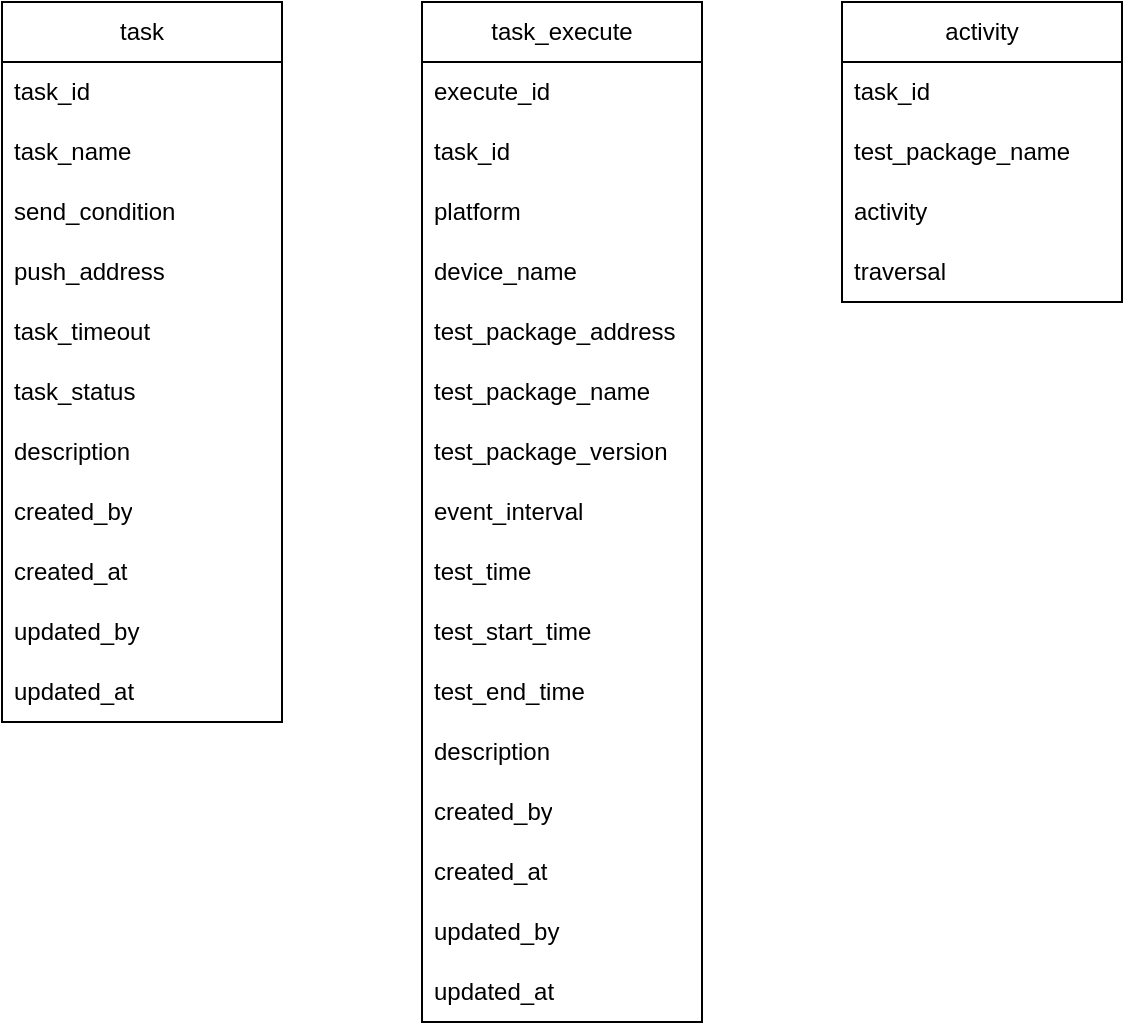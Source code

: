 <mxfile version="23.0.2" type="github">
  <diagram id="C5RBs43oDa-KdzZeNtuy" name="Page-1">
    <mxGraphModel dx="1149" dy="731" grid="1" gridSize="10" guides="1" tooltips="1" connect="1" arrows="1" fold="1" page="1" pageScale="1" pageWidth="827" pageHeight="1169" math="0" shadow="0">
      <root>
        <mxCell id="WIyWlLk6GJQsqaUBKTNV-0" />
        <mxCell id="WIyWlLk6GJQsqaUBKTNV-1" parent="WIyWlLk6GJQsqaUBKTNV-0" />
        <mxCell id="nkasHq6hxRsklV4M38Bh-0" value="task" style="swimlane;fontStyle=0;childLayout=stackLayout;horizontal=1;startSize=30;horizontalStack=0;resizeParent=1;resizeParentMax=0;resizeLast=0;collapsible=1;marginBottom=0;whiteSpace=wrap;html=1;" vertex="1" parent="WIyWlLk6GJQsqaUBKTNV-1">
          <mxGeometry x="90" y="90" width="140" height="360" as="geometry" />
        </mxCell>
        <mxCell id="nkasHq6hxRsklV4M38Bh-1" value="task_id" style="text;strokeColor=none;fillColor=none;align=left;verticalAlign=middle;spacingLeft=4;spacingRight=4;overflow=hidden;points=[[0,0.5],[1,0.5]];portConstraint=eastwest;rotatable=0;whiteSpace=wrap;html=1;" vertex="1" parent="nkasHq6hxRsklV4M38Bh-0">
          <mxGeometry y="30" width="140" height="30" as="geometry" />
        </mxCell>
        <mxCell id="nkasHq6hxRsklV4M38Bh-2" value="task_name" style="text;strokeColor=none;fillColor=none;align=left;verticalAlign=middle;spacingLeft=4;spacingRight=4;overflow=hidden;points=[[0,0.5],[1,0.5]];portConstraint=eastwest;rotatable=0;whiteSpace=wrap;html=1;" vertex="1" parent="nkasHq6hxRsklV4M38Bh-0">
          <mxGeometry y="60" width="140" height="30" as="geometry" />
        </mxCell>
        <mxCell id="nkasHq6hxRsklV4M38Bh-10" value="send_condition" style="text;strokeColor=none;fillColor=none;align=left;verticalAlign=middle;spacingLeft=4;spacingRight=4;overflow=hidden;points=[[0,0.5],[1,0.5]];portConstraint=eastwest;rotatable=0;whiteSpace=wrap;html=1;" vertex="1" parent="nkasHq6hxRsklV4M38Bh-0">
          <mxGeometry y="90" width="140" height="30" as="geometry" />
        </mxCell>
        <mxCell id="nkasHq6hxRsklV4M38Bh-11" value="push_address" style="text;strokeColor=none;fillColor=none;align=left;verticalAlign=middle;spacingLeft=4;spacingRight=4;overflow=hidden;points=[[0,0.5],[1,0.5]];portConstraint=eastwest;rotatable=0;whiteSpace=wrap;html=1;" vertex="1" parent="nkasHq6hxRsklV4M38Bh-0">
          <mxGeometry y="120" width="140" height="30" as="geometry" />
        </mxCell>
        <mxCell id="nkasHq6hxRsklV4M38Bh-12" value="task_timeout" style="text;strokeColor=none;fillColor=none;align=left;verticalAlign=middle;spacingLeft=4;spacingRight=4;overflow=hidden;points=[[0,0.5],[1,0.5]];portConstraint=eastwest;rotatable=0;whiteSpace=wrap;html=1;" vertex="1" parent="nkasHq6hxRsklV4M38Bh-0">
          <mxGeometry y="150" width="140" height="30" as="geometry" />
        </mxCell>
        <mxCell id="nkasHq6hxRsklV4M38Bh-26" value="task_status" style="text;strokeColor=none;fillColor=none;align=left;verticalAlign=middle;spacingLeft=4;spacingRight=4;overflow=hidden;points=[[0,0.5],[1,0.5]];portConstraint=eastwest;rotatable=0;whiteSpace=wrap;html=1;" vertex="1" parent="nkasHq6hxRsklV4M38Bh-0">
          <mxGeometry y="180" width="140" height="30" as="geometry" />
        </mxCell>
        <mxCell id="nkasHq6hxRsklV4M38Bh-3" value="description" style="text;strokeColor=none;fillColor=none;align=left;verticalAlign=middle;spacingLeft=4;spacingRight=4;overflow=hidden;points=[[0,0.5],[1,0.5]];portConstraint=eastwest;rotatable=0;whiteSpace=wrap;html=1;" vertex="1" parent="nkasHq6hxRsklV4M38Bh-0">
          <mxGeometry y="210" width="140" height="30" as="geometry" />
        </mxCell>
        <mxCell id="nkasHq6hxRsklV4M38Bh-13" value="created_by" style="text;strokeColor=none;fillColor=none;align=left;verticalAlign=middle;spacingLeft=4;spacingRight=4;overflow=hidden;points=[[0,0.5],[1,0.5]];portConstraint=eastwest;rotatable=0;whiteSpace=wrap;html=1;" vertex="1" parent="nkasHq6hxRsklV4M38Bh-0">
          <mxGeometry y="240" width="140" height="30" as="geometry" />
        </mxCell>
        <mxCell id="nkasHq6hxRsklV4M38Bh-14" value="created_at" style="text;strokeColor=none;fillColor=none;align=left;verticalAlign=middle;spacingLeft=4;spacingRight=4;overflow=hidden;points=[[0,0.5],[1,0.5]];portConstraint=eastwest;rotatable=0;whiteSpace=wrap;html=1;" vertex="1" parent="nkasHq6hxRsklV4M38Bh-0">
          <mxGeometry y="270" width="140" height="30" as="geometry" />
        </mxCell>
        <mxCell id="nkasHq6hxRsklV4M38Bh-16" value="updated_by" style="text;strokeColor=none;fillColor=none;align=left;verticalAlign=middle;spacingLeft=4;spacingRight=4;overflow=hidden;points=[[0,0.5],[1,0.5]];portConstraint=eastwest;rotatable=0;whiteSpace=wrap;html=1;" vertex="1" parent="nkasHq6hxRsklV4M38Bh-0">
          <mxGeometry y="300" width="140" height="30" as="geometry" />
        </mxCell>
        <mxCell id="nkasHq6hxRsklV4M38Bh-15" value="updated_at" style="text;strokeColor=none;fillColor=none;align=left;verticalAlign=middle;spacingLeft=4;spacingRight=4;overflow=hidden;points=[[0,0.5],[1,0.5]];portConstraint=eastwest;rotatable=0;whiteSpace=wrap;html=1;" vertex="1" parent="nkasHq6hxRsklV4M38Bh-0">
          <mxGeometry y="330" width="140" height="30" as="geometry" />
        </mxCell>
        <mxCell id="nkasHq6hxRsklV4M38Bh-4" value="task_execute" style="swimlane;fontStyle=0;childLayout=stackLayout;horizontal=1;startSize=30;horizontalStack=0;resizeParent=1;resizeParentMax=0;resizeLast=0;collapsible=1;marginBottom=0;whiteSpace=wrap;html=1;" vertex="1" parent="WIyWlLk6GJQsqaUBKTNV-1">
          <mxGeometry x="300" y="90" width="140" height="510" as="geometry" />
        </mxCell>
        <mxCell id="nkasHq6hxRsklV4M38Bh-35" value="execute_id" style="text;strokeColor=none;fillColor=none;align=left;verticalAlign=middle;spacingLeft=4;spacingRight=4;overflow=hidden;points=[[0,0.5],[1,0.5]];portConstraint=eastwest;rotatable=0;whiteSpace=wrap;html=1;" vertex="1" parent="nkasHq6hxRsklV4M38Bh-4">
          <mxGeometry y="30" width="140" height="30" as="geometry" />
        </mxCell>
        <mxCell id="nkasHq6hxRsklV4M38Bh-5" value="task_id" style="text;strokeColor=none;fillColor=none;align=left;verticalAlign=middle;spacingLeft=4;spacingRight=4;overflow=hidden;points=[[0,0.5],[1,0.5]];portConstraint=eastwest;rotatable=0;whiteSpace=wrap;html=1;" vertex="1" parent="nkasHq6hxRsklV4M38Bh-4">
          <mxGeometry y="60" width="140" height="30" as="geometry" />
        </mxCell>
        <mxCell id="nkasHq6hxRsklV4M38Bh-34" value="platform" style="text;strokeColor=none;fillColor=none;align=left;verticalAlign=middle;spacingLeft=4;spacingRight=4;overflow=hidden;points=[[0,0.5],[1,0.5]];portConstraint=eastwest;rotatable=0;whiteSpace=wrap;html=1;" vertex="1" parent="nkasHq6hxRsklV4M38Bh-4">
          <mxGeometry y="90" width="140" height="30" as="geometry" />
        </mxCell>
        <mxCell id="nkasHq6hxRsklV4M38Bh-6" value="device_name" style="text;strokeColor=none;fillColor=none;align=left;verticalAlign=middle;spacingLeft=4;spacingRight=4;overflow=hidden;points=[[0,0.5],[1,0.5]];portConstraint=eastwest;rotatable=0;whiteSpace=wrap;html=1;" vertex="1" parent="nkasHq6hxRsklV4M38Bh-4">
          <mxGeometry y="120" width="140" height="30" as="geometry" />
        </mxCell>
        <mxCell id="nkasHq6hxRsklV4M38Bh-7" value="test_package_address" style="text;strokeColor=none;fillColor=none;align=left;verticalAlign=middle;spacingLeft=4;spacingRight=4;overflow=hidden;points=[[0,0.5],[1,0.5]];portConstraint=eastwest;rotatable=0;whiteSpace=wrap;html=1;" vertex="1" parent="nkasHq6hxRsklV4M38Bh-4">
          <mxGeometry y="150" width="140" height="30" as="geometry" />
        </mxCell>
        <mxCell id="nkasHq6hxRsklV4M38Bh-20" value="test_package_name" style="text;strokeColor=none;fillColor=none;align=left;verticalAlign=middle;spacingLeft=4;spacingRight=4;overflow=hidden;points=[[0,0.5],[1,0.5]];portConstraint=eastwest;rotatable=0;whiteSpace=wrap;html=1;" vertex="1" parent="nkasHq6hxRsklV4M38Bh-4">
          <mxGeometry y="180" width="140" height="30" as="geometry" />
        </mxCell>
        <mxCell id="nkasHq6hxRsklV4M38Bh-19" value="test_package_version" style="text;strokeColor=none;fillColor=none;align=left;verticalAlign=middle;spacingLeft=4;spacingRight=4;overflow=hidden;points=[[0,0.5],[1,0.5]];portConstraint=eastwest;rotatable=0;whiteSpace=wrap;html=1;" vertex="1" parent="nkasHq6hxRsklV4M38Bh-4">
          <mxGeometry y="210" width="140" height="30" as="geometry" />
        </mxCell>
        <mxCell id="nkasHq6hxRsklV4M38Bh-18" value="event_interval" style="text;strokeColor=none;fillColor=none;align=left;verticalAlign=middle;spacingLeft=4;spacingRight=4;overflow=hidden;points=[[0,0.5],[1,0.5]];portConstraint=eastwest;rotatable=0;whiteSpace=wrap;html=1;" vertex="1" parent="nkasHq6hxRsklV4M38Bh-4">
          <mxGeometry y="240" width="140" height="30" as="geometry" />
        </mxCell>
        <mxCell id="nkasHq6hxRsklV4M38Bh-17" value="test_time" style="text;strokeColor=none;fillColor=none;align=left;verticalAlign=middle;spacingLeft=4;spacingRight=4;overflow=hidden;points=[[0,0.5],[1,0.5]];portConstraint=eastwest;rotatable=0;whiteSpace=wrap;html=1;" vertex="1" parent="nkasHq6hxRsklV4M38Bh-4">
          <mxGeometry y="270" width="140" height="30" as="geometry" />
        </mxCell>
        <mxCell id="nkasHq6hxRsklV4M38Bh-33" value="test_start_time" style="text;strokeColor=none;fillColor=none;align=left;verticalAlign=middle;spacingLeft=4;spacingRight=4;overflow=hidden;points=[[0,0.5],[1,0.5]];portConstraint=eastwest;rotatable=0;whiteSpace=wrap;html=1;" vertex="1" parent="nkasHq6hxRsklV4M38Bh-4">
          <mxGeometry y="300" width="140" height="30" as="geometry" />
        </mxCell>
        <mxCell id="nkasHq6hxRsklV4M38Bh-32" value="test_end_time" style="text;strokeColor=none;fillColor=none;align=left;verticalAlign=middle;spacingLeft=4;spacingRight=4;overflow=hidden;points=[[0,0.5],[1,0.5]];portConstraint=eastwest;rotatable=0;whiteSpace=wrap;html=1;" vertex="1" parent="nkasHq6hxRsklV4M38Bh-4">
          <mxGeometry y="330" width="140" height="30" as="geometry" />
        </mxCell>
        <mxCell id="nkasHq6hxRsklV4M38Bh-21" value="description" style="text;strokeColor=none;fillColor=none;align=left;verticalAlign=middle;spacingLeft=4;spacingRight=4;overflow=hidden;points=[[0,0.5],[1,0.5]];portConstraint=eastwest;rotatable=0;whiteSpace=wrap;html=1;" vertex="1" parent="nkasHq6hxRsklV4M38Bh-4">
          <mxGeometry y="360" width="140" height="30" as="geometry" />
        </mxCell>
        <mxCell id="nkasHq6hxRsklV4M38Bh-22" value="created_by" style="text;strokeColor=none;fillColor=none;align=left;verticalAlign=middle;spacingLeft=4;spacingRight=4;overflow=hidden;points=[[0,0.5],[1,0.5]];portConstraint=eastwest;rotatable=0;whiteSpace=wrap;html=1;" vertex="1" parent="nkasHq6hxRsklV4M38Bh-4">
          <mxGeometry y="390" width="140" height="30" as="geometry" />
        </mxCell>
        <mxCell id="nkasHq6hxRsklV4M38Bh-23" value="created_at" style="text;strokeColor=none;fillColor=none;align=left;verticalAlign=middle;spacingLeft=4;spacingRight=4;overflow=hidden;points=[[0,0.5],[1,0.5]];portConstraint=eastwest;rotatable=0;whiteSpace=wrap;html=1;" vertex="1" parent="nkasHq6hxRsklV4M38Bh-4">
          <mxGeometry y="420" width="140" height="30" as="geometry" />
        </mxCell>
        <mxCell id="nkasHq6hxRsklV4M38Bh-24" value="updated_by" style="text;strokeColor=none;fillColor=none;align=left;verticalAlign=middle;spacingLeft=4;spacingRight=4;overflow=hidden;points=[[0,0.5],[1,0.5]];portConstraint=eastwest;rotatable=0;whiteSpace=wrap;html=1;" vertex="1" parent="nkasHq6hxRsklV4M38Bh-4">
          <mxGeometry y="450" width="140" height="30" as="geometry" />
        </mxCell>
        <mxCell id="nkasHq6hxRsklV4M38Bh-25" value="updated_at" style="text;strokeColor=none;fillColor=none;align=left;verticalAlign=middle;spacingLeft=4;spacingRight=4;overflow=hidden;points=[[0,0.5],[1,0.5]];portConstraint=eastwest;rotatable=0;whiteSpace=wrap;html=1;" vertex="1" parent="nkasHq6hxRsklV4M38Bh-4">
          <mxGeometry y="480" width="140" height="30" as="geometry" />
        </mxCell>
        <mxCell id="nkasHq6hxRsklV4M38Bh-27" value="activity" style="swimlane;fontStyle=0;childLayout=stackLayout;horizontal=1;startSize=30;horizontalStack=0;resizeParent=1;resizeParentMax=0;resizeLast=0;collapsible=1;marginBottom=0;whiteSpace=wrap;html=1;" vertex="1" parent="WIyWlLk6GJQsqaUBKTNV-1">
          <mxGeometry x="510" y="90" width="140" height="150" as="geometry" />
        </mxCell>
        <mxCell id="nkasHq6hxRsklV4M38Bh-28" value="task_id" style="text;strokeColor=none;fillColor=none;align=left;verticalAlign=middle;spacingLeft=4;spacingRight=4;overflow=hidden;points=[[0,0.5],[1,0.5]];portConstraint=eastwest;rotatable=0;whiteSpace=wrap;html=1;" vertex="1" parent="nkasHq6hxRsklV4M38Bh-27">
          <mxGeometry y="30" width="140" height="30" as="geometry" />
        </mxCell>
        <mxCell id="nkasHq6hxRsklV4M38Bh-31" value="test_package_name" style="text;strokeColor=none;fillColor=none;align=left;verticalAlign=middle;spacingLeft=4;spacingRight=4;overflow=hidden;points=[[0,0.5],[1,0.5]];portConstraint=eastwest;rotatable=0;whiteSpace=wrap;html=1;" vertex="1" parent="nkasHq6hxRsklV4M38Bh-27">
          <mxGeometry y="60" width="140" height="30" as="geometry" />
        </mxCell>
        <mxCell id="nkasHq6hxRsklV4M38Bh-29" value="activity" style="text;strokeColor=none;fillColor=none;align=left;verticalAlign=middle;spacingLeft=4;spacingRight=4;overflow=hidden;points=[[0,0.5],[1,0.5]];portConstraint=eastwest;rotatable=0;whiteSpace=wrap;html=1;" vertex="1" parent="nkasHq6hxRsklV4M38Bh-27">
          <mxGeometry y="90" width="140" height="30" as="geometry" />
        </mxCell>
        <mxCell id="nkasHq6hxRsklV4M38Bh-30" value="traversal" style="text;strokeColor=none;fillColor=none;align=left;verticalAlign=middle;spacingLeft=4;spacingRight=4;overflow=hidden;points=[[0,0.5],[1,0.5]];portConstraint=eastwest;rotatable=0;whiteSpace=wrap;html=1;" vertex="1" parent="nkasHq6hxRsklV4M38Bh-27">
          <mxGeometry y="120" width="140" height="30" as="geometry" />
        </mxCell>
      </root>
    </mxGraphModel>
  </diagram>
</mxfile>
